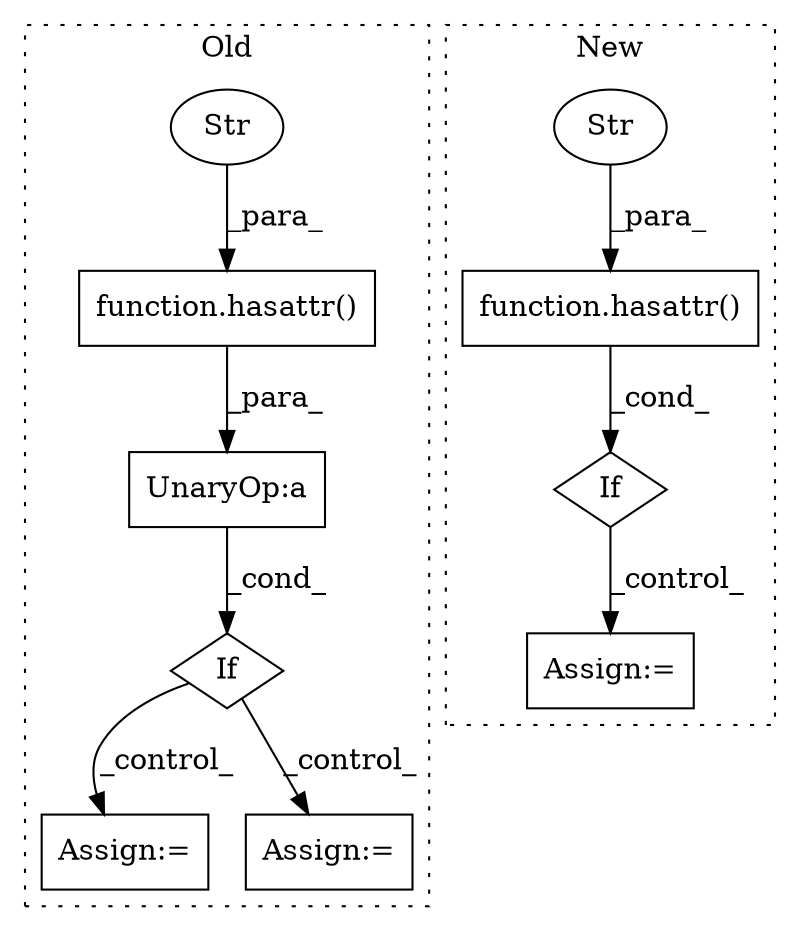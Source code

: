 digraph G {
subgraph cluster0 {
1 [label="If" a="96" s="6180" l="3" shape="diamond"];
6 [label="Assign:=" a="68" s="6322" l="3" shape="box"];
7 [label="function.hasattr()" a="75" s="6187,6223" l="8,1" shape="box"];
8 [label="Str" a="66" s="6201" l="22" shape="ellipse"];
9 [label="UnaryOp:a" a="61" s="6183" l="41" shape="box"];
10 [label="Assign:=" a="68" s="6263" l="3" shape="box"];
label = "Old";
style="dotted";
}
subgraph cluster1 {
2 [label="function.hasattr()" a="75" s="6104,6140" l="8,1" shape="box"];
3 [label="Str" a="66" s="6118" l="22" shape="ellipse"];
4 [label="If" a="96" s="6101" l="3" shape="diamond"];
5 [label="Assign:=" a="68" s="6177" l="3" shape="box"];
label = "New";
style="dotted";
}
1 -> 6 [label="_control_"];
1 -> 10 [label="_control_"];
2 -> 4 [label="_cond_"];
3 -> 2 [label="_para_"];
4 -> 5 [label="_control_"];
7 -> 9 [label="_para_"];
8 -> 7 [label="_para_"];
9 -> 1 [label="_cond_"];
}